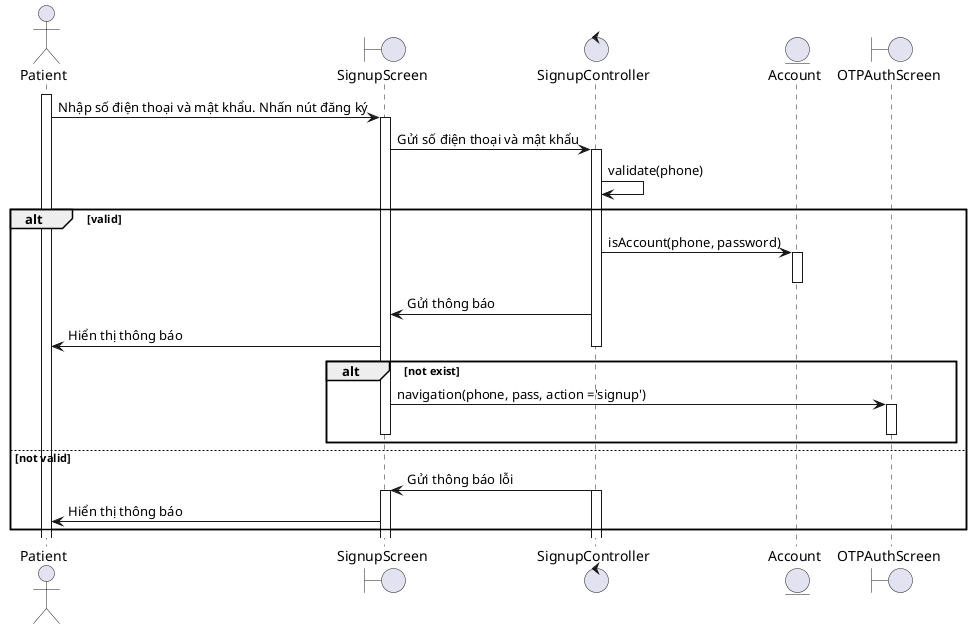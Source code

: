 @startuml Signup
actor Patient 
boundary SignupScreen 
control SignupController
entity Account 
boundary OTPAuthScreen

activate Patient
Patient -> SignupScreen: Nhập số điện thoại và mật khẩu. Nhấn nút đăng ký
activate SignupScreen

SignupScreen -> SignupController: Gửi số điện thoại và mật khẩu
activate SignupController

SignupController -> SignupController: validate(phone)
alt valid
    SignupController -> Account: isAccount(phone, password)
    activate Account
    deactivate

    SignupController -> SignupScreen: Gửi thông báo
    SignupScreen -> Patient: Hiển thị thông báo
    deactivate

    alt not exist
        SignupScreen -> OTPAuthScreen : navigation(phone, pass, action ='signup')
        activate OTPAuthScreen
        deactivate
        deactivate
    end
else not valid    
    SignupController -> SignupScreen: Gửi thông báo lỗi
    activate SignupController
    activate SignupScreen
    SignupScreen -> Patient: Hiển thị thông báo
end
@enduml

@startuml ForgotPass
actor Patient
boundary ForgotPassScreen 
control ForgotPassController
entity Account
boundary OTPAuthScreen

activate Patient
Patient -> ForgotPassScreen: Nhập số điện thoại và mật khẩu. Nhấn nút reset
activate ForgotPassScreen

ForgotPassScreen -> ForgotPassController: Gửi số điện thoại và mật khẩu
activate ForgotPassController

ForgotPassController -> ForgotPassController: validate(phone)
alt valid
    ForgotPassController -> Account: isAccount(phone, password)
    activate Account
    deactivate

    ForgotPassController -> ForgotPassScreen: Gửi thông báo
    ForgotPassScreen -> Patient: Hiển thị thông báo
    deactivate
    
    alt exist
        ForgotPassScreen -> OTPAuthScreen : navigation(phone, password, action = 'updatePass')
        activate OTPAuthScreen
        deactivate
        deactivate
    end
else not valid    
    ForgotPassController -> ForgotPassScreen: Gửi thông báo lỗi
    activate ForgotPassController
    activate ForgotPassScreen
    ForgotPassScreen -> Patient: Hiển thị thông báo
end
@enduml

@startuml AuthOTP
actor Patient 
boundary OTPAuthScreen 
control OTPAuthController
entity Account 
boundary HomeScreen

activate Patient
Patient -> OTPAuthScreen: Xác thực reCaptcha

activate OTPAuthScreen
OTPAuthScreen -> OTPAuthController: Gửi mã reCaptcha
deactivate

activate OTPAuthController
OTPAuthController -> Patient: Gửi mã OTP về số điện thoại
deactivate

alt success
    Patient -> OTPAuthScreen: Nhập mã OTP và nhấn xác nhận

    activate OTPAuthScreen
    OTPAuthScreen -> OTPAuthController: Gửi mã OTP

    activate OTPAuthController
    OTPAuthController -> OTPAuthController: Xác thực mã OTP  
    alt equal
        alt action = signup
            OTPAuthController -> Account ++: createAccount(phone,password)
            deactivate
            deactivate
        else action = updatePass 
            OTPAuthController -> Account ++ : forgotPass(phone,password)
            activate OTPAuthController
            deactivate
        end
        OTPAuthController -> OTPAuthScreen: Gửi thông báo  
        deactivate OTPAuthController             
        OTPAuthScreen -> Patient: Hiển thị thông báo        
        OTPAuthScreen -> HomeScreen ++ : navigation(id)      
        deactivate  
        deactivate
    end
else failure    
    OTPAuthController -> OTPAuthScreen ++: Gửi thông báo lỗi
    activate OTPAuthController
    OTPAuthScreen -> Patient: Hiển thị thông báo
end
@enduml

@startuml ChangePass
actor Patient as Actor
boundary ChangePassScreen 
control ChangePassController
entity Patient as Entity

activate Actor
Actor -> ChangePassScreen: Nhập mật khẩu hiện tại, mật khẩu mới,\nmã xác nhân và nhập lại mật khẩu mới.\nNhấn nút cập nhật
activate ChangePassScreen

ChangePassScreen -> ChangePassController: Gửi thông tin nhập
activate ChangePassController

ChangePassController -> ChangePassController: check(cofirmPass, newPass,\ncaptcha, cofirmCaptcha)
alt cofirmPass = newPass & captcha = cofirmCaptcha 
    ChangePassController -> Entity: changePass(oldPass, newPass)
    activate Entity
    deactivate
end

ChangePassController -> ChangePassScreen: Gửi thông báo
ChangePassScreen -> Actor: Hiển thị thông báo
deactivate
@enduml

@startuml Profile
actor Patient as Actor
boundary ProfileScreen 
control ProfileController
entity Patient as Entity

activate Actor
Actor -> ProfileScreen: Xem thông tin cá nhân
activate ProfileScreen

ProfileScreen -> ProfileController: Gửi yêu cầu
activate ProfileController

ProfileController -> Entity: showProfile()
activate Entity

ProfileController -> ProfileScreen: Gửi thông tin
deactivate
ProfileScreen -> Actor : Hiển thị profile
deactivate

Actor -> ProfileScreen: Nhập thông tin và nhấn cập nhật

ProfileScreen -> ProfileController: Gửi thông tin
activate ProfileController

ProfileController -> Entity: updateProfile(info)
activate Entity
deactivate

ProfileController -> ProfileScreen: Gửi thông báo
ProfileScreen -> Actor: Hiển thị thông báo
deactivate
@enduml